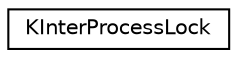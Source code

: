 digraph "Graphical Class Hierarchy"
{
  edge [fontname="Helvetica",fontsize="10",labelfontname="Helvetica",labelfontsize="10"];
  node [fontname="Helvetica",fontsize="10",shape=record];
  rankdir="LR";
  Node0 [label="KInterProcessLock",height=0.2,width=0.4,color="black", fillcolor="white", style="filled",URL="$classKInterProcessLock.html",tooltip="A class for serializing access to a resource that is shared between multiple processes. "];
}
